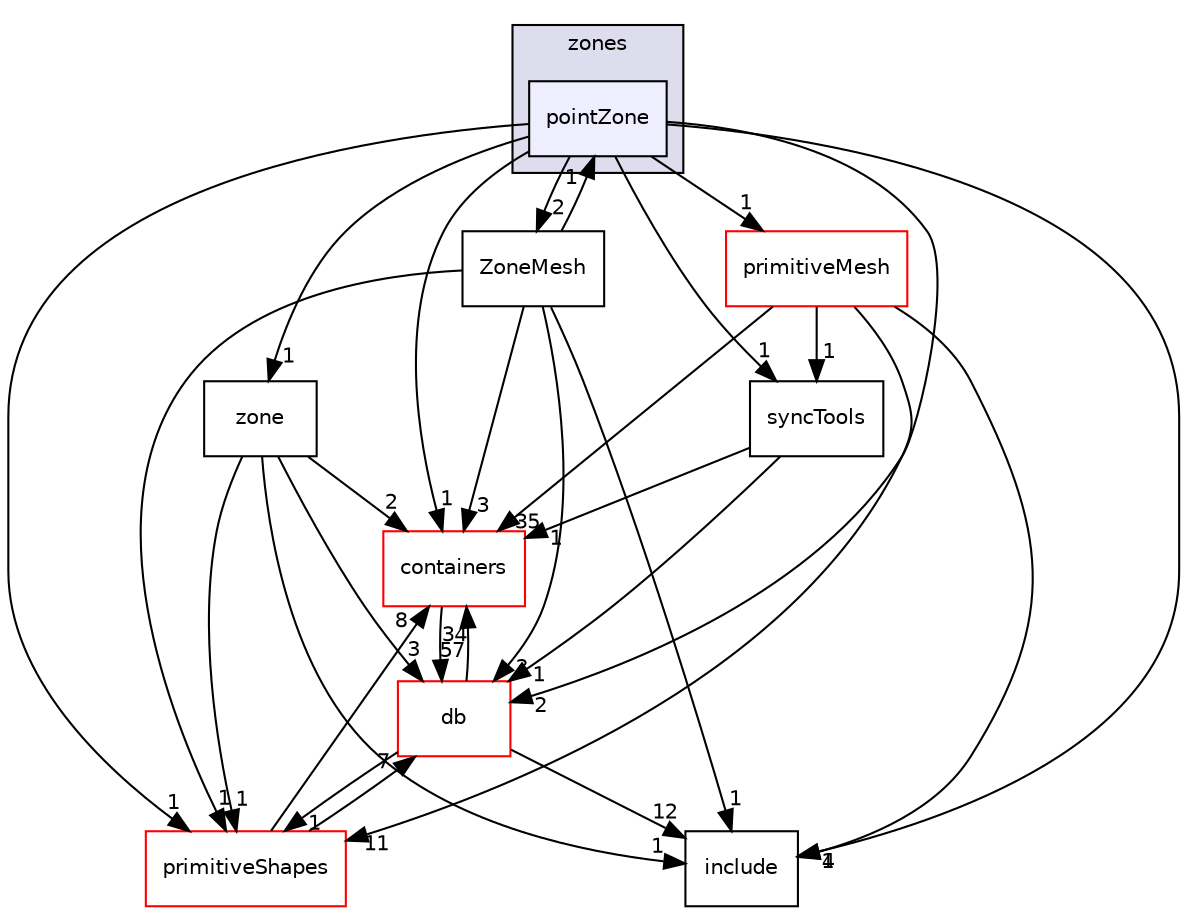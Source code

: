 digraph "src/OpenFOAM/meshes/polyMesh/zones/pointZone" {
  bgcolor=transparent;
  compound=true
  node [ fontsize="10", fontname="Helvetica"];
  edge [ labelfontsize="10", labelfontname="Helvetica"];
  subgraph clusterdir_64d5f56b1fc2c581582c069046c0b977 {
    graph [ bgcolor="#ddddee", pencolor="black", label="zones" fontname="Helvetica", fontsize="10", URL="dir_64d5f56b1fc2c581582c069046c0b977.html"]
  dir_0a175c2e3ca361de03960206c7b1a6ec [shape=box, label="pointZone", style="filled", fillcolor="#eeeeff", pencolor="black", URL="dir_0a175c2e3ca361de03960206c7b1a6ec.html"];
  }
  dir_fa1f72a88716377240dfdd1c092d39b0 [shape=box label="zone" URL="dir_fa1f72a88716377240dfdd1c092d39b0.html"];
  dir_19d0872053bde092be81d7fe3f56cbf7 [shape=box label="containers" color="red" URL="dir_19d0872053bde092be81d7fe3f56cbf7.html"];
  dir_d498992fb7d3f293d898bf6d3a4df869 [shape=box label="primitiveMesh" color="red" URL="dir_d498992fb7d3f293d898bf6d3a4df869.html"];
  dir_8e2441fab564218d3f9dea1efa2d65c1 [shape=box label="ZoneMesh" URL="dir_8e2441fab564218d3f9dea1efa2d65c1.html"];
  dir_846fa5f9578248909e3d5e97be33930d [shape=box label="syncTools" URL="dir_846fa5f9578248909e3d5e97be33930d.html"];
  dir_63c634f7a7cfd679ac26c67fb30fc32f [shape=box label="db" color="red" URL="dir_63c634f7a7cfd679ac26c67fb30fc32f.html"];
  dir_a36ac568b20b0ed2190ed53a491bc296 [shape=box label="primitiveShapes" color="red" URL="dir_a36ac568b20b0ed2190ed53a491bc296.html"];
  dir_e954e9f5966bc1c681a414ec8bd0ee15 [shape=box label="include" URL="dir_e954e9f5966bc1c681a414ec8bd0ee15.html"];
  dir_fa1f72a88716377240dfdd1c092d39b0->dir_19d0872053bde092be81d7fe3f56cbf7 [headlabel="2", labeldistance=1.5 headhref="dir_002305_001901.html"];
  dir_fa1f72a88716377240dfdd1c092d39b0->dir_63c634f7a7cfd679ac26c67fb30fc32f [headlabel="3", labeldistance=1.5 headhref="dir_002305_001952.html"];
  dir_fa1f72a88716377240dfdd1c092d39b0->dir_a36ac568b20b0ed2190ed53a491bc296 [headlabel="1", labeldistance=1.5 headhref="dir_002305_002313.html"];
  dir_fa1f72a88716377240dfdd1c092d39b0->dir_e954e9f5966bc1c681a414ec8bd0ee15 [headlabel="1", labeldistance=1.5 headhref="dir_002305_002117.html"];
  dir_19d0872053bde092be81d7fe3f56cbf7->dir_63c634f7a7cfd679ac26c67fb30fc32f [headlabel="57", labeldistance=1.5 headhref="dir_001901_001952.html"];
  dir_d498992fb7d3f293d898bf6d3a4df869->dir_19d0872053bde092be81d7fe3f56cbf7 [headlabel="35", labeldistance=1.5 headhref="dir_002308_001901.html"];
  dir_d498992fb7d3f293d898bf6d3a4df869->dir_846fa5f9578248909e3d5e97be33930d [headlabel="1", labeldistance=1.5 headhref="dir_002308_002300.html"];
  dir_d498992fb7d3f293d898bf6d3a4df869->dir_a36ac568b20b0ed2190ed53a491bc296 [headlabel="11", labeldistance=1.5 headhref="dir_002308_002313.html"];
  dir_d498992fb7d3f293d898bf6d3a4df869->dir_e954e9f5966bc1c681a414ec8bd0ee15 [headlabel="4", labeldistance=1.5 headhref="dir_002308_002117.html"];
  dir_8e2441fab564218d3f9dea1efa2d65c1->dir_19d0872053bde092be81d7fe3f56cbf7 [headlabel="3", labeldistance=1.5 headhref="dir_002306_001901.html"];
  dir_8e2441fab564218d3f9dea1efa2d65c1->dir_63c634f7a7cfd679ac26c67fb30fc32f [headlabel="3", labeldistance=1.5 headhref="dir_002306_001952.html"];
  dir_8e2441fab564218d3f9dea1efa2d65c1->dir_a36ac568b20b0ed2190ed53a491bc296 [headlabel="1", labeldistance=1.5 headhref="dir_002306_002313.html"];
  dir_8e2441fab564218d3f9dea1efa2d65c1->dir_e954e9f5966bc1c681a414ec8bd0ee15 [headlabel="1", labeldistance=1.5 headhref="dir_002306_002117.html"];
  dir_8e2441fab564218d3f9dea1efa2d65c1->dir_0a175c2e3ca361de03960206c7b1a6ec [headlabel="1", labeldistance=1.5 headhref="dir_002306_002304.html"];
  dir_846fa5f9578248909e3d5e97be33930d->dir_19d0872053bde092be81d7fe3f56cbf7 [headlabel="1", labeldistance=1.5 headhref="dir_002300_001901.html"];
  dir_846fa5f9578248909e3d5e97be33930d->dir_63c634f7a7cfd679ac26c67fb30fc32f [headlabel="1", labeldistance=1.5 headhref="dir_002300_001952.html"];
  dir_63c634f7a7cfd679ac26c67fb30fc32f->dir_19d0872053bde092be81d7fe3f56cbf7 [headlabel="34", labeldistance=1.5 headhref="dir_001952_001901.html"];
  dir_63c634f7a7cfd679ac26c67fb30fc32f->dir_a36ac568b20b0ed2190ed53a491bc296 [headlabel="1", labeldistance=1.5 headhref="dir_001952_002313.html"];
  dir_63c634f7a7cfd679ac26c67fb30fc32f->dir_e954e9f5966bc1c681a414ec8bd0ee15 [headlabel="12", labeldistance=1.5 headhref="dir_001952_002117.html"];
  dir_a36ac568b20b0ed2190ed53a491bc296->dir_19d0872053bde092be81d7fe3f56cbf7 [headlabel="8", labeldistance=1.5 headhref="dir_002313_001901.html"];
  dir_a36ac568b20b0ed2190ed53a491bc296->dir_63c634f7a7cfd679ac26c67fb30fc32f [headlabel="7", labeldistance=1.5 headhref="dir_002313_001952.html"];
  dir_0a175c2e3ca361de03960206c7b1a6ec->dir_fa1f72a88716377240dfdd1c092d39b0 [headlabel="1", labeldistance=1.5 headhref="dir_002304_002305.html"];
  dir_0a175c2e3ca361de03960206c7b1a6ec->dir_19d0872053bde092be81d7fe3f56cbf7 [headlabel="1", labeldistance=1.5 headhref="dir_002304_001901.html"];
  dir_0a175c2e3ca361de03960206c7b1a6ec->dir_d498992fb7d3f293d898bf6d3a4df869 [headlabel="1", labeldistance=1.5 headhref="dir_002304_002308.html"];
  dir_0a175c2e3ca361de03960206c7b1a6ec->dir_8e2441fab564218d3f9dea1efa2d65c1 [headlabel="2", labeldistance=1.5 headhref="dir_002304_002306.html"];
  dir_0a175c2e3ca361de03960206c7b1a6ec->dir_846fa5f9578248909e3d5e97be33930d [headlabel="1", labeldistance=1.5 headhref="dir_002304_002300.html"];
  dir_0a175c2e3ca361de03960206c7b1a6ec->dir_63c634f7a7cfd679ac26c67fb30fc32f [headlabel="2", labeldistance=1.5 headhref="dir_002304_001952.html"];
  dir_0a175c2e3ca361de03960206c7b1a6ec->dir_a36ac568b20b0ed2190ed53a491bc296 [headlabel="1", labeldistance=1.5 headhref="dir_002304_002313.html"];
  dir_0a175c2e3ca361de03960206c7b1a6ec->dir_e954e9f5966bc1c681a414ec8bd0ee15 [headlabel="1", labeldistance=1.5 headhref="dir_002304_002117.html"];
}

